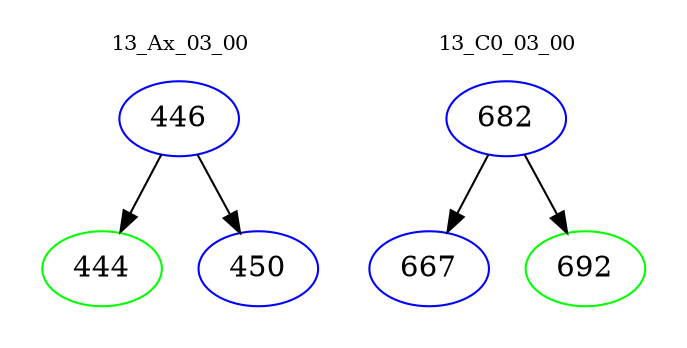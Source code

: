 digraph{
subgraph cluster_0 {
color = white
label = "13_Ax_03_00";
fontsize=10;
T0_446 [label="446", color="blue"]
T0_446 -> T0_444 [color="black"]
T0_444 [label="444", color="green"]
T0_446 -> T0_450 [color="black"]
T0_450 [label="450", color="blue"]
}
subgraph cluster_1 {
color = white
label = "13_C0_03_00";
fontsize=10;
T1_682 [label="682", color="blue"]
T1_682 -> T1_667 [color="black"]
T1_667 [label="667", color="blue"]
T1_682 -> T1_692 [color="black"]
T1_692 [label="692", color="green"]
}
}
